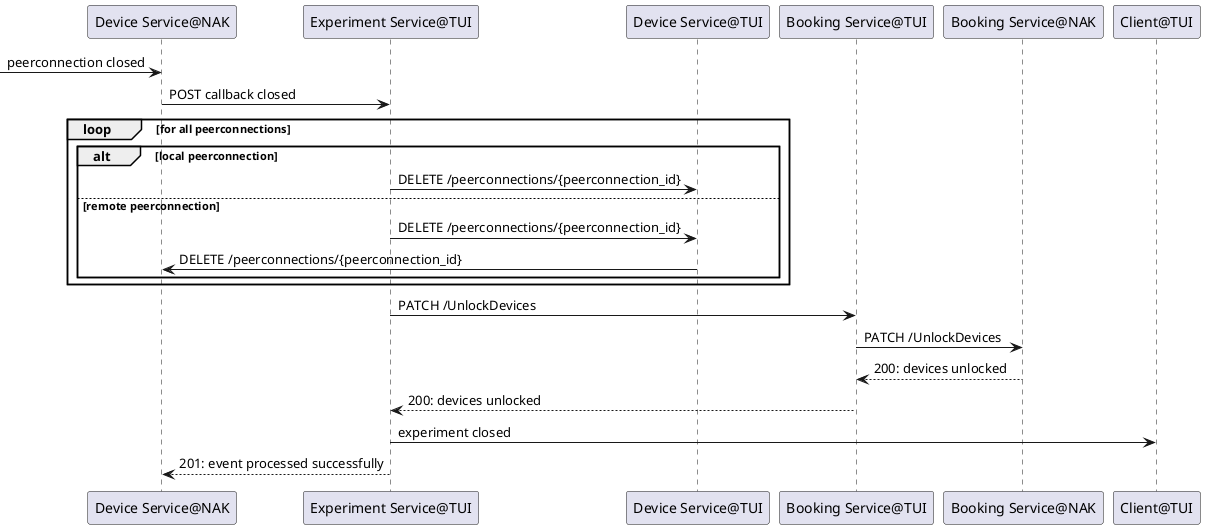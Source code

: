 @startuml PeerconnectionClosedStop

[-> "Device Service@NAK": peerconnection closed
"Device Service@NAK" -> "Experiment Service@TUI": POST callback closed

loop for all peerconnections

    alt local peerconnection

        "Experiment Service@TUI" -> "Device Service@TUI": DELETE /peerconnections/{peerconnection_id}

    else remote peerconnection

        "Experiment Service@TUI" -> "Device Service@TUI": DELETE /peerconnections/{peerconnection_id}
        "Device Service@TUI" -> "Device Service@NAK": DELETE /peerconnections/{peerconnection_id}

    end

end

"Experiment Service@TUI" -> "Booking Service@TUI": PATCH /UnlockDevices
"Booking Service@TUI" -> "Booking Service@NAK": PATCH /UnlockDevices
"Booking Service@NAK" --> "Booking Service@TUI": 200: devices unlocked
"Booking Service@TUI" --> "Experiment Service@TUI": 200: devices unlocked
"Experiment Service@TUI" -> Client@TUI: experiment closed

"Experiment Service@TUI" --> "Device Service@NAK": 201: event processed successfully

@enduml